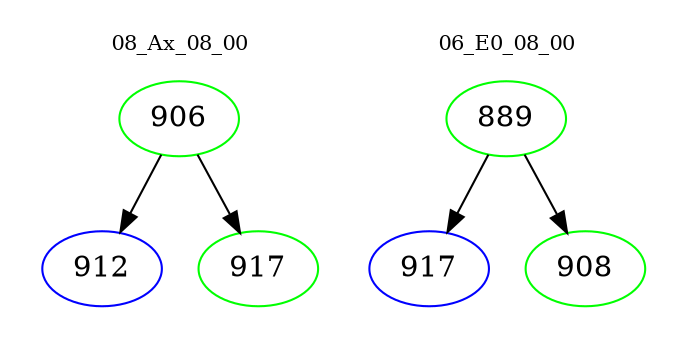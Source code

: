 digraph{
subgraph cluster_0 {
color = white
label = "08_Ax_08_00";
fontsize=10;
T0_906 [label="906", color="green"]
T0_906 -> T0_912 [color="black"]
T0_912 [label="912", color="blue"]
T0_906 -> T0_917 [color="black"]
T0_917 [label="917", color="green"]
}
subgraph cluster_1 {
color = white
label = "06_E0_08_00";
fontsize=10;
T1_889 [label="889", color="green"]
T1_889 -> T1_917 [color="black"]
T1_917 [label="917", color="blue"]
T1_889 -> T1_908 [color="black"]
T1_908 [label="908", color="green"]
}
}
